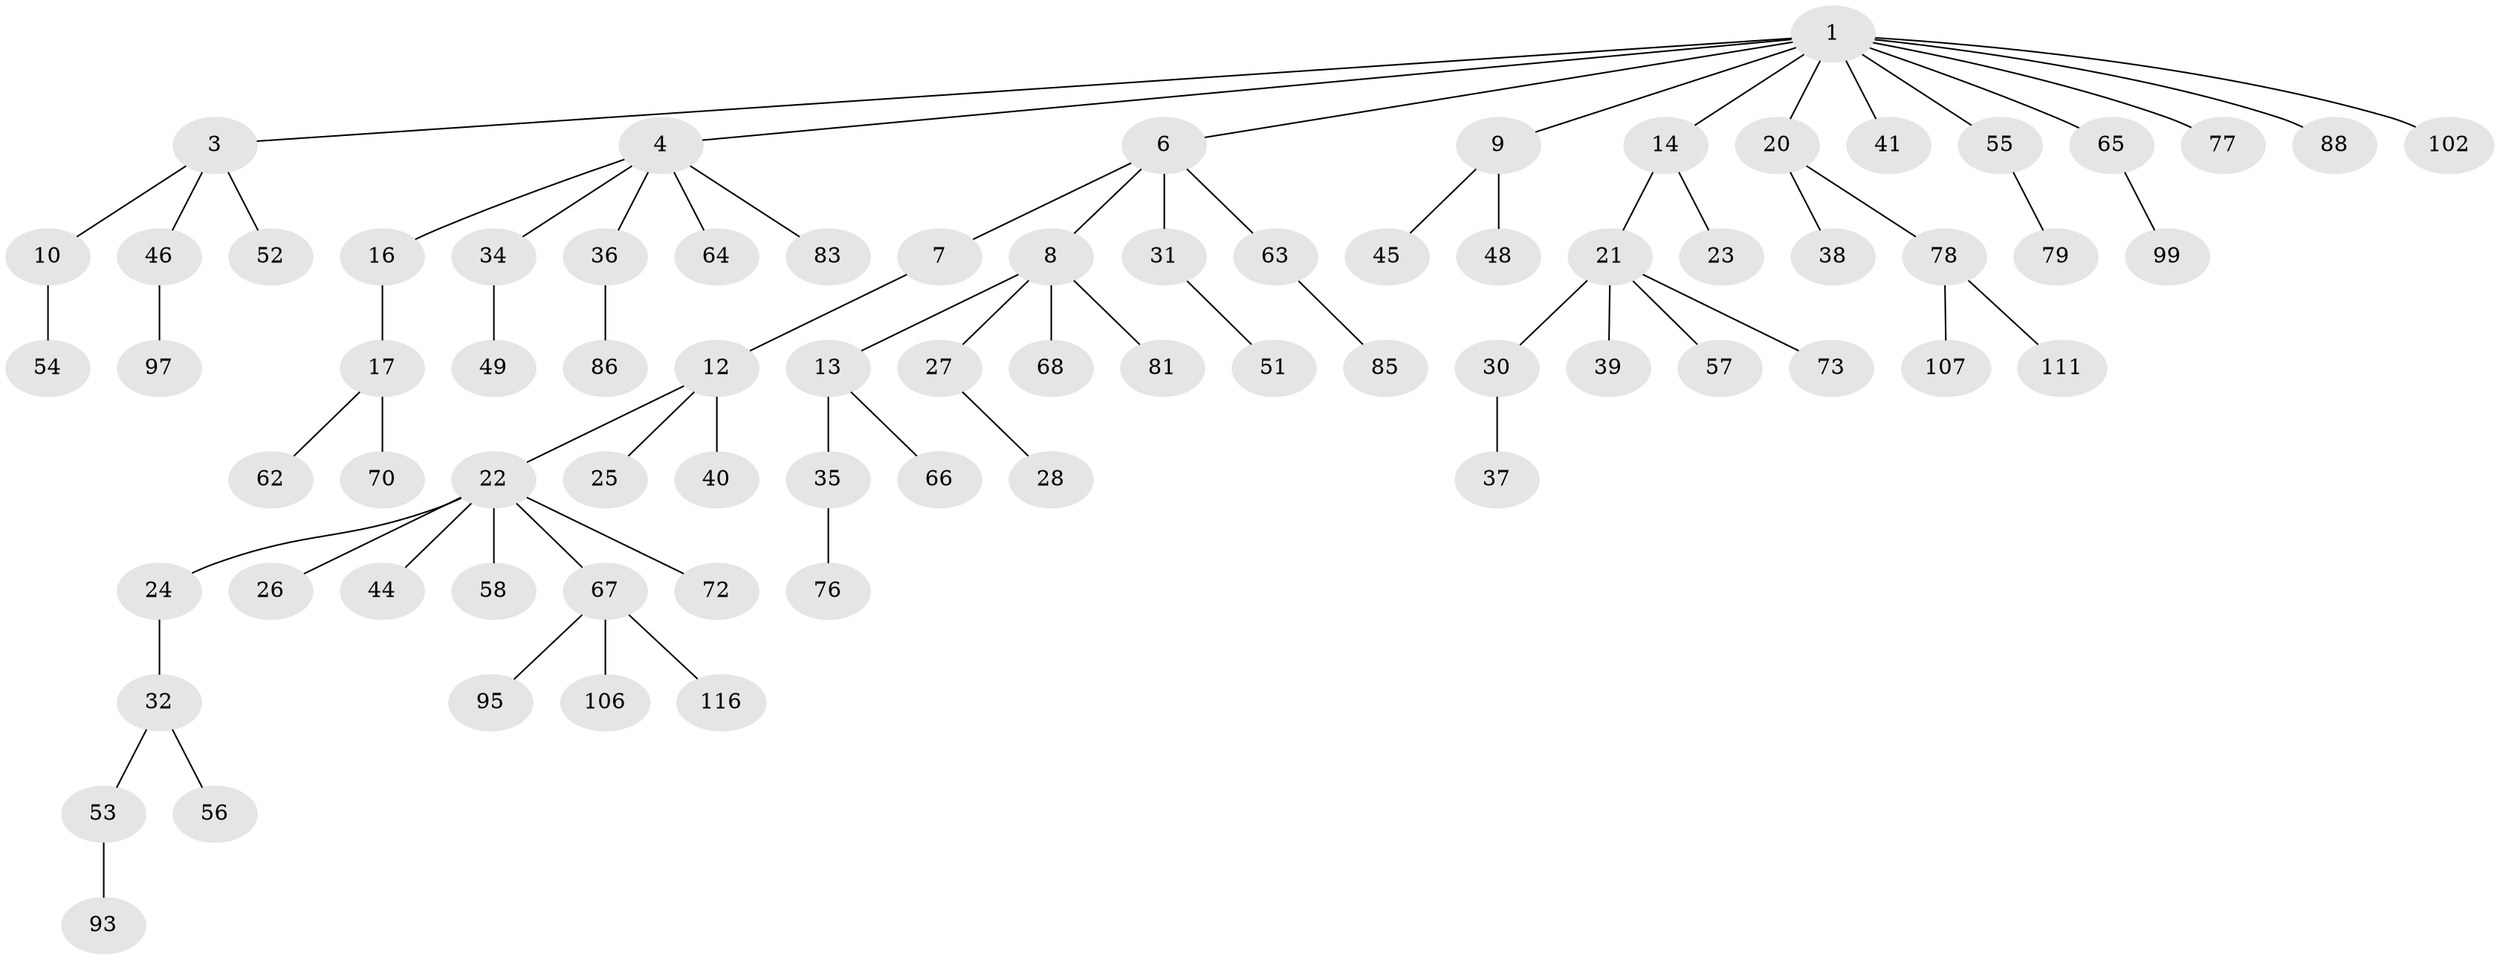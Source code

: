 // original degree distribution, {4: 0.06451612903225806, 6: 0.03225806451612903, 3: 0.07258064516129033, 5: 0.03225806451612903, 2: 0.28225806451612906, 1: 0.5080645161290323, 10: 0.008064516129032258}
// Generated by graph-tools (version 1.1) at 2025/19/03/04/25 18:19:13]
// undirected, 74 vertices, 73 edges
graph export_dot {
graph [start="1"]
  node [color=gray90,style=filled];
  1 [super="+2+5+11"];
  3;
  4;
  6;
  7;
  8;
  9;
  10;
  12;
  13 [super="+15+100+119+61"];
  14 [super="+18"];
  16;
  17 [super="+50+43+19"];
  20 [super="+75+114"];
  21 [super="+69"];
  22 [super="+42+94+89+91"];
  23;
  24 [super="+59"];
  25;
  26;
  27;
  28;
  30 [super="+33"];
  31;
  32 [super="+115+84"];
  34 [super="+47"];
  35;
  36;
  37 [super="+82"];
  38 [super="+124"];
  39;
  40;
  41;
  44;
  45 [super="+118+105"];
  46;
  48;
  49;
  51;
  52 [super="+71"];
  53;
  54;
  55 [super="+60+87+74"];
  56;
  57;
  58;
  62;
  63;
  64;
  65;
  66;
  67;
  68;
  70;
  72;
  73 [super="+80"];
  76 [super="+98"];
  77;
  78;
  79;
  81 [super="+110"];
  83 [super="+113+104"];
  85;
  86;
  88;
  93;
  95;
  97;
  99;
  102;
  106 [super="+112"];
  107;
  111;
  116;
  1 -- 6;
  1 -- 3;
  1 -- 4;
  1 -- 9;
  1 -- 77;
  1 -- 41;
  1 -- 20;
  1 -- 14;
  1 -- 65;
  1 -- 102;
  1 -- 55;
  1 -- 88;
  3 -- 10;
  3 -- 46;
  3 -- 52;
  4 -- 16;
  4 -- 34;
  4 -- 36;
  4 -- 64;
  4 -- 83;
  6 -- 7;
  6 -- 8;
  6 -- 31;
  6 -- 63;
  7 -- 12;
  8 -- 13;
  8 -- 27;
  8 -- 68;
  8 -- 81;
  9 -- 45;
  9 -- 48;
  10 -- 54;
  12 -- 22;
  12 -- 25;
  12 -- 40;
  13 -- 66;
  13 -- 35;
  14 -- 23;
  14 -- 21;
  16 -- 17;
  17 -- 62;
  17 -- 70;
  20 -- 38;
  20 -- 78;
  21 -- 30;
  21 -- 39;
  21 -- 57;
  21 -- 73;
  22 -- 24;
  22 -- 26;
  22 -- 44;
  22 -- 58;
  22 -- 72;
  22 -- 67;
  24 -- 32;
  27 -- 28;
  30 -- 37;
  31 -- 51;
  32 -- 53;
  32 -- 56;
  34 -- 49;
  35 -- 76;
  36 -- 86;
  46 -- 97;
  53 -- 93;
  55 -- 79;
  63 -- 85;
  65 -- 99;
  67 -- 95;
  67 -- 106;
  67 -- 116;
  78 -- 107;
  78 -- 111;
}

